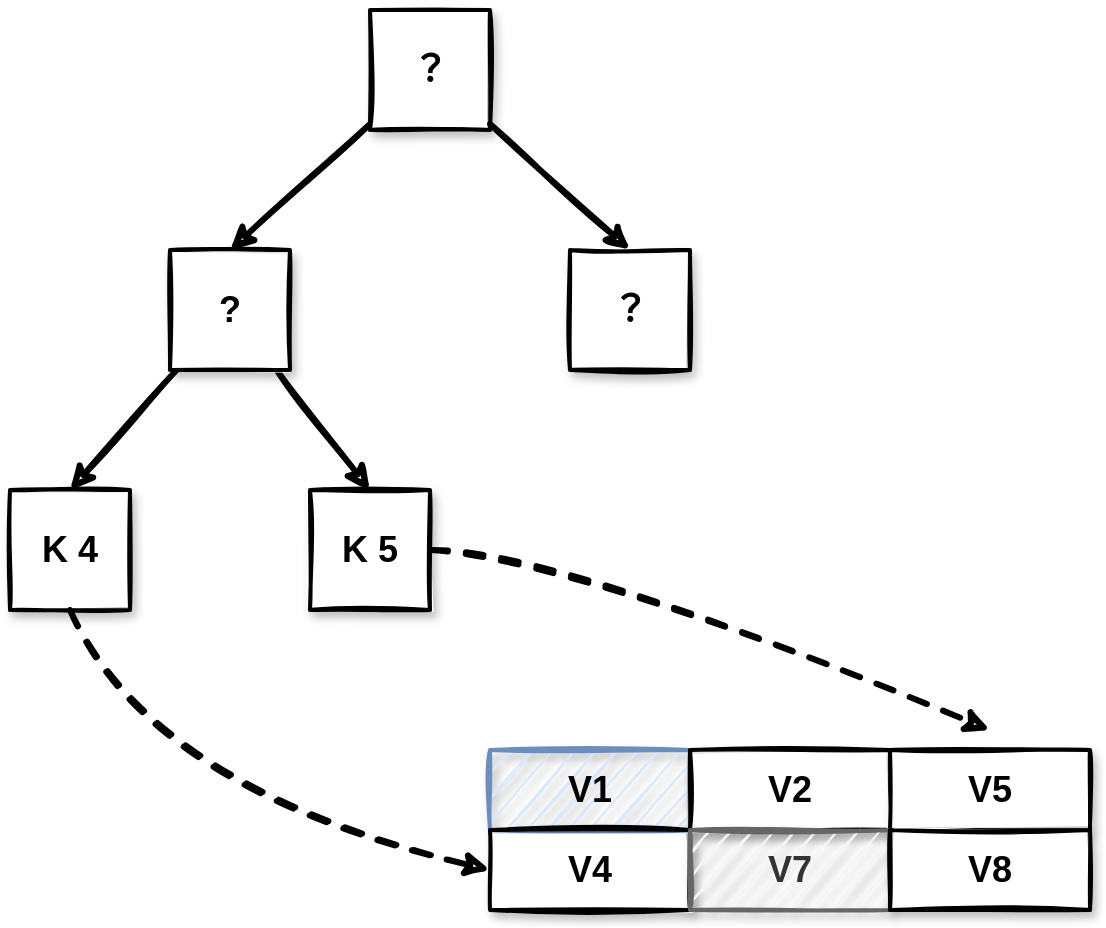 <mxfile version="20.3.0" type="github">
  <diagram id="Z2ABD7AYeOv4vEqfzOP3" name="第 1 页">
    <mxGraphModel dx="1028" dy="798" grid="1" gridSize="10" guides="1" tooltips="1" connect="1" arrows="1" fold="1" page="1" pageScale="1" pageWidth="1169" pageHeight="1654" math="0" shadow="0">
      <root>
        <mxCell id="0" />
        <mxCell id="1" parent="0" />
        <mxCell id="sLuO-1ErljDyHVmWhTU6-8" style="edgeStyle=none;rounded=0;orthogonalLoop=1;jettySize=auto;html=1;entryX=0.5;entryY=0;entryDx=0;entryDy=0;strokeWidth=3;sketch=1;" edge="1" parent="1" source="sLuO-1ErljDyHVmWhTU6-1" target="sLuO-1ErljDyHVmWhTU6-2">
          <mxGeometry relative="1" as="geometry" />
        </mxCell>
        <mxCell id="sLuO-1ErljDyHVmWhTU6-9" style="edgeStyle=none;rounded=0;orthogonalLoop=1;jettySize=auto;html=1;entryX=0.5;entryY=0;entryDx=0;entryDy=0;strokeWidth=3;sketch=1;" edge="1" parent="1" source="sLuO-1ErljDyHVmWhTU6-1" target="sLuO-1ErljDyHVmWhTU6-3">
          <mxGeometry relative="1" as="geometry" />
        </mxCell>
        <mxCell id="sLuO-1ErljDyHVmWhTU6-1" value="&lt;b&gt;&lt;font style=&quot;font-size: 18px;&quot;&gt;？&lt;/font&gt;&lt;/b&gt;" style="whiteSpace=wrap;html=1;aspect=fixed;strokeWidth=2;shadow=1;sketch=1;" vertex="1" parent="1">
          <mxGeometry x="350" y="160" width="60" height="60" as="geometry" />
        </mxCell>
        <mxCell id="sLuO-1ErljDyHVmWhTU6-6" style="rounded=0;orthogonalLoop=1;jettySize=auto;html=1;entryX=0.5;entryY=0;entryDx=0;entryDy=0;strokeWidth=3;sketch=1;" edge="1" parent="1" source="sLuO-1ErljDyHVmWhTU6-2" target="sLuO-1ErljDyHVmWhTU6-4">
          <mxGeometry relative="1" as="geometry" />
        </mxCell>
        <mxCell id="sLuO-1ErljDyHVmWhTU6-7" style="edgeStyle=none;rounded=0;orthogonalLoop=1;jettySize=auto;html=1;entryX=0.5;entryY=0;entryDx=0;entryDy=0;strokeWidth=3;sketch=1;" edge="1" parent="1" source="sLuO-1ErljDyHVmWhTU6-2" target="sLuO-1ErljDyHVmWhTU6-5">
          <mxGeometry relative="1" as="geometry" />
        </mxCell>
        <mxCell id="sLuO-1ErljDyHVmWhTU6-2" value="&lt;b&gt;&lt;font style=&quot;font-size: 18px;&quot;&gt;?&lt;/font&gt;&lt;/b&gt;" style="whiteSpace=wrap;html=1;aspect=fixed;strokeWidth=2;shadow=1;sketch=1;" vertex="1" parent="1">
          <mxGeometry x="250" y="280" width="60" height="60" as="geometry" />
        </mxCell>
        <mxCell id="sLuO-1ErljDyHVmWhTU6-3" value="&lt;font size=&quot;1&quot; style=&quot;&quot;&gt;&lt;b style=&quot;font-size: 18px;&quot;&gt;？&lt;/b&gt;&lt;/font&gt;" style="whiteSpace=wrap;html=1;aspect=fixed;strokeWidth=2;shadow=1;sketch=1;" vertex="1" parent="1">
          <mxGeometry x="450" y="280" width="60" height="60" as="geometry" />
        </mxCell>
        <mxCell id="sLuO-1ErljDyHVmWhTU6-4" value="&lt;b&gt;&lt;font style=&quot;font-size: 18px;&quot;&gt;K 4&lt;/font&gt;&lt;/b&gt;" style="whiteSpace=wrap;html=1;aspect=fixed;strokeWidth=2;shadow=1;sketch=1;" vertex="1" parent="1">
          <mxGeometry x="170" y="400" width="60" height="60" as="geometry" />
        </mxCell>
        <mxCell id="sLuO-1ErljDyHVmWhTU6-5" value="&lt;b&gt;&lt;font style=&quot;font-size: 18px;&quot;&gt;K 5&lt;/font&gt;&lt;/b&gt;" style="whiteSpace=wrap;html=1;aspect=fixed;strokeWidth=2;shadow=1;sketch=1;" vertex="1" parent="1">
          <mxGeometry x="320" y="400" width="60" height="60" as="geometry" />
        </mxCell>
        <mxCell id="sLuO-1ErljDyHVmWhTU6-14" value="" style="group" vertex="1" connectable="0" parent="1">
          <mxGeometry x="410" y="530" width="300" height="40" as="geometry" />
        </mxCell>
        <mxCell id="sLuO-1ErljDyHVmWhTU6-10" value="&lt;b&gt;&lt;font style=&quot;font-size: 18px;&quot;&gt;V1&lt;/font&gt;&lt;/b&gt;" style="rounded=0;whiteSpace=wrap;html=1;shadow=1;sketch=1;strokeWidth=2;fillColor=#dae8fc;strokeColor=#6c8ebf;" vertex="1" parent="sLuO-1ErljDyHVmWhTU6-14">
          <mxGeometry width="100" height="40" as="geometry" />
        </mxCell>
        <mxCell id="sLuO-1ErljDyHVmWhTU6-11" value="&lt;b&gt;&lt;font style=&quot;font-size: 18px;&quot;&gt;V2&lt;/font&gt;&lt;/b&gt;&lt;span style=&quot;color: rgba(0, 0, 0, 0); font-family: monospace; font-size: 0px; text-align: start;&quot;&gt;%3CmxGraphModel%3E%3Croot%3E%3CmxCell%20id%3D%220%22%2F%3E%3CmxCell%20id%3D%221%22%20parent%3D%220%22%2F%3E%3CmxCell%20id%3D%222%22%20value%3D%22%26lt%3Bb%26gt%3B%26lt%3Bfont%20style%3D%26quot%3Bfont-size%3A%2018px%3B%26quot%3B%26gt%3BV1%26lt%3B%2Ffont%26gt%3B%26lt%3B%2Fb%26gt%3B%22%20style%3D%22rounded%3D0%3BwhiteSpace%3Dwrap%3Bhtml%3D1%3Bshadow%3D1%3Bsketch%3D1%3BstrokeWidth%3D2%3B%22%20vertex%3D%221%22%20parent%3D%221%22%3E%3CmxGeometry%20x%3D%22540%22%20y%3D%22470%22%20width%3D%22100%22%20height%3D%2240%22%20as%3D%22geometry%22%2F%3E%3C%2FmxCell%3E%3C%2Froot%3E%3C%2FmxGraphModel%3E&lt;/span&gt;" style="rounded=0;whiteSpace=wrap;html=1;shadow=1;sketch=1;strokeWidth=2;" vertex="1" parent="sLuO-1ErljDyHVmWhTU6-14">
          <mxGeometry x="100" width="100" height="40" as="geometry" />
        </mxCell>
        <mxCell id="sLuO-1ErljDyHVmWhTU6-12" value="&lt;b&gt;&lt;font style=&quot;font-size: 18px;&quot;&gt;V5&lt;/font&gt;&lt;/b&gt;&lt;span style=&quot;color: rgba(0, 0, 0, 0); font-family: monospace; font-size: 0px; text-align: start;&quot;&gt;%3CmxGraphModel%3E%3Croot%3E%3CmxCell%20id%3D%220%22%2F%3E%3CmxCell%20id%3D%221%22%20parent%3D%220%22%2F%3E%3CmxCell%20id%3D%222%22%20value%3D%22%26lt%3Bb%26gt%3B%26lt%3Bfont%20style%3D%26quot%3Bfont-size%3A%2018px%3B%26quot%3B%26gt%3BV1%26lt%3B%2Ffont%26gt%3B%26lt%3B%2Fb%26gt%3B%22%20style%3D%22rounded%3D0%3BwhiteSpace%3Dwrap%3Bhtml%3D1%3Bshadow%3D1%3Bsketch%3D1%3BstrokeWidth%3D2%3B%22%20vertex%3D%221%22%20parent%3D%221%22%3E%3CmxGeometry%20x%3D%22540%22%20y%3D%22470%22%20width%3D%22100%22%20height%3D%2240%22%20as%3D%22geometry%22%2F%3E%3C%2FmxCell%3E%3C%2Froot%3E%3C%2FmxGraphModel%3E&lt;/span&gt;" style="rounded=0;whiteSpace=wrap;html=1;shadow=1;sketch=1;strokeWidth=2;" vertex="1" parent="sLuO-1ErljDyHVmWhTU6-14">
          <mxGeometry x="200" width="100" height="40" as="geometry" />
        </mxCell>
        <mxCell id="sLuO-1ErljDyHVmWhTU6-23" value="" style="group" vertex="1" connectable="0" parent="1">
          <mxGeometry x="410" y="570" width="300" height="40" as="geometry" />
        </mxCell>
        <mxCell id="sLuO-1ErljDyHVmWhTU6-24" value="&lt;b&gt;&lt;font style=&quot;font-size: 18px;&quot;&gt;V4&lt;/font&gt;&lt;/b&gt;" style="rounded=0;whiteSpace=wrap;html=1;shadow=1;sketch=1;strokeWidth=2;" vertex="1" parent="sLuO-1ErljDyHVmWhTU6-23">
          <mxGeometry width="100" height="40" as="geometry" />
        </mxCell>
        <mxCell id="sLuO-1ErljDyHVmWhTU6-25" value="&lt;b&gt;&lt;font style=&quot;font-size: 18px;&quot;&gt;V7&lt;/font&gt;&lt;/b&gt;&lt;span style=&quot;color: rgba(0, 0, 0, 0); font-family: monospace; font-size: 0px; text-align: start;&quot;&gt;%3CmxGraphModel%3E%3Croot%3E%3CmxCell%20id%3D%220%22%2F%3E%3CmxCell%20id%3D%221%22%20parent%3D%220%22%2F%3E%3CmxCell%20id%3D%222%22%20value%3D%22%26lt%3Bb%26gt%3B%26lt%3Bfont%20style%3D%26quot%3Bfont-size%3A%2018px%3B%26quot%3B%26gt%3BV1%26lt%3B%2Ffont%26gt%3B%26lt%3B%2Fb%26gt%3B%22%20style%3D%22rounded%3D0%3BwhiteSpace%3Dwrap%3Bhtml%3D1%3Bshadow%3D1%3Bsketch%3D1%3BstrokeWidth%3D2%3B%22%20vertex%3D%221%22%20parent%3D%221%22%3E%3CmxGeometry%20x%3D%22540%22%20y%3D%22470%22%20width%3D%22100%22%20height%3D%2240%22%20as%3D%22geometry%22%2F%3E%3C%2FmxCell%3E%3C%2Froot%3E%3C%2FmxGraphModel%3&lt;/span&gt;" style="rounded=0;whiteSpace=wrap;html=1;shadow=1;sketch=1;strokeWidth=2;fillColor=#f5f5f5;fontColor=#333333;strokeColor=#666666;" vertex="1" parent="sLuO-1ErljDyHVmWhTU6-23">
          <mxGeometry x="100" width="100" height="40" as="geometry" />
        </mxCell>
        <mxCell id="sLuO-1ErljDyHVmWhTU6-26" value="&lt;span style=&quot;font-size: 18px;&quot;&gt;&lt;b&gt;V8&lt;/b&gt;&lt;/span&gt;" style="rounded=0;whiteSpace=wrap;html=1;shadow=1;sketch=1;strokeWidth=2;" vertex="1" parent="sLuO-1ErljDyHVmWhTU6-23">
          <mxGeometry x="200" width="100" height="40" as="geometry" />
        </mxCell>
        <mxCell id="sLuO-1ErljDyHVmWhTU6-27" value="" style="curved=1;endArrow=classic;html=1;rounded=0;sketch=1;strokeWidth=3;fontSize=18;dashed=1;" edge="1" parent="1">
          <mxGeometry width="50" height="50" relative="1" as="geometry">
            <mxPoint x="380" y="430" as="sourcePoint" />
            <mxPoint x="660" y="520" as="targetPoint" />
            <Array as="points">
              <mxPoint x="440" y="430" />
            </Array>
          </mxGeometry>
        </mxCell>
        <mxCell id="sLuO-1ErljDyHVmWhTU6-28" value="" style="curved=1;endArrow=classic;html=1;rounded=0;sketch=1;strokeWidth=3;fontSize=18;entryX=0;entryY=0.5;entryDx=0;entryDy=0;exitX=0.5;exitY=1;exitDx=0;exitDy=0;dashed=1;" edge="1" parent="1" source="sLuO-1ErljDyHVmWhTU6-4" target="sLuO-1ErljDyHVmWhTU6-24">
          <mxGeometry width="50" height="50" relative="1" as="geometry">
            <mxPoint x="210" y="520" as="sourcePoint" />
            <mxPoint x="260" y="470" as="targetPoint" />
            <Array as="points">
              <mxPoint x="240" y="550" />
            </Array>
          </mxGeometry>
        </mxCell>
      </root>
    </mxGraphModel>
  </diagram>
</mxfile>
